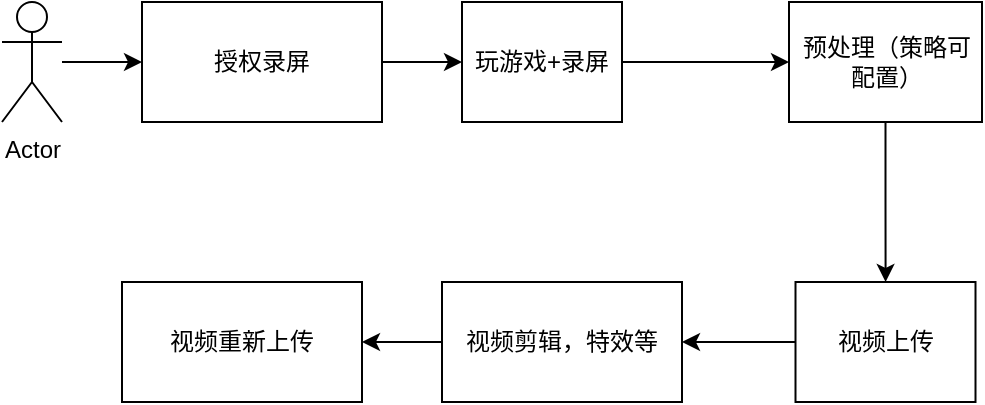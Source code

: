 <mxfile version="13.8.9-1" type="github">
  <diagram id="6kPdP18YIkzgaYUny7Zx" name="Page-1">
    <mxGraphModel dx="1422" dy="713" grid="1" gridSize="10" guides="1" tooltips="1" connect="1" arrows="1" fold="1" page="1" pageScale="1" pageWidth="827" pageHeight="1169" math="0" shadow="0">
      <root>
        <mxCell id="0" />
        <mxCell id="1" parent="0" />
        <mxCell id="pqINeZ5Rw_kRHcZtQRDz-18" value="" style="edgeStyle=orthogonalEdgeStyle;rounded=0;orthogonalLoop=1;jettySize=auto;html=1;" edge="1" parent="1" source="pqINeZ5Rw_kRHcZtQRDz-1" target="pqINeZ5Rw_kRHcZtQRDz-3">
          <mxGeometry relative="1" as="geometry" />
        </mxCell>
        <mxCell id="pqINeZ5Rw_kRHcZtQRDz-1" value="Actor" style="shape=umlActor;verticalLabelPosition=bottom;verticalAlign=top;html=1;outlineConnect=0;" vertex="1" parent="1">
          <mxGeometry x="20" y="330" width="30" height="60" as="geometry" />
        </mxCell>
        <mxCell id="pqINeZ5Rw_kRHcZtQRDz-17" value="" style="edgeStyle=orthogonalEdgeStyle;rounded=0;orthogonalLoop=1;jettySize=auto;html=1;" edge="1" parent="1" source="pqINeZ5Rw_kRHcZtQRDz-2" target="pqINeZ5Rw_kRHcZtQRDz-4">
          <mxGeometry relative="1" as="geometry" />
        </mxCell>
        <mxCell id="pqINeZ5Rw_kRHcZtQRDz-2" value="玩游戏+录屏" style="rounded=0;whiteSpace=wrap;html=1;" vertex="1" parent="1">
          <mxGeometry x="250" y="330" width="80" height="60" as="geometry" />
        </mxCell>
        <mxCell id="pqINeZ5Rw_kRHcZtQRDz-16" value="" style="edgeStyle=orthogonalEdgeStyle;rounded=0;orthogonalLoop=1;jettySize=auto;html=1;" edge="1" parent="1" source="pqINeZ5Rw_kRHcZtQRDz-3" target="pqINeZ5Rw_kRHcZtQRDz-2">
          <mxGeometry relative="1" as="geometry" />
        </mxCell>
        <mxCell id="pqINeZ5Rw_kRHcZtQRDz-3" value="授权录屏" style="rounded=0;whiteSpace=wrap;html=1;" vertex="1" parent="1">
          <mxGeometry x="90" y="330" width="120" height="60" as="geometry" />
        </mxCell>
        <mxCell id="pqINeZ5Rw_kRHcZtQRDz-12" value="" style="edgeStyle=orthogonalEdgeStyle;rounded=0;orthogonalLoop=1;jettySize=auto;html=1;" edge="1" parent="1" source="pqINeZ5Rw_kRHcZtQRDz-4" target="pqINeZ5Rw_kRHcZtQRDz-5">
          <mxGeometry relative="1" as="geometry" />
        </mxCell>
        <mxCell id="pqINeZ5Rw_kRHcZtQRDz-4" value="预处理（策略可配置）" style="rounded=0;whiteSpace=wrap;html=1;" vertex="1" parent="1">
          <mxGeometry x="413.5" y="330" width="96.5" height="60" as="geometry" />
        </mxCell>
        <mxCell id="pqINeZ5Rw_kRHcZtQRDz-13" value="" style="edgeStyle=orthogonalEdgeStyle;rounded=0;orthogonalLoop=1;jettySize=auto;html=1;" edge="1" parent="1" source="pqINeZ5Rw_kRHcZtQRDz-5" target="pqINeZ5Rw_kRHcZtQRDz-7">
          <mxGeometry relative="1" as="geometry" />
        </mxCell>
        <mxCell id="pqINeZ5Rw_kRHcZtQRDz-5" value="视频上传" style="rounded=0;whiteSpace=wrap;html=1;" vertex="1" parent="1">
          <mxGeometry x="416.75" y="470" width="90" height="60" as="geometry" />
        </mxCell>
        <mxCell id="pqINeZ5Rw_kRHcZtQRDz-6" value="视频重新上传" style="rounded=0;whiteSpace=wrap;html=1;" vertex="1" parent="1">
          <mxGeometry x="80" y="470" width="120" height="60" as="geometry" />
        </mxCell>
        <mxCell id="pqINeZ5Rw_kRHcZtQRDz-14" value="" style="edgeStyle=orthogonalEdgeStyle;rounded=0;orthogonalLoop=1;jettySize=auto;html=1;" edge="1" parent="1" source="pqINeZ5Rw_kRHcZtQRDz-7" target="pqINeZ5Rw_kRHcZtQRDz-6">
          <mxGeometry relative="1" as="geometry" />
        </mxCell>
        <mxCell id="pqINeZ5Rw_kRHcZtQRDz-7" value="视频剪辑，特效等" style="rounded=0;whiteSpace=wrap;html=1;" vertex="1" parent="1">
          <mxGeometry x="240" y="470" width="120" height="60" as="geometry" />
        </mxCell>
      </root>
    </mxGraphModel>
  </diagram>
</mxfile>

